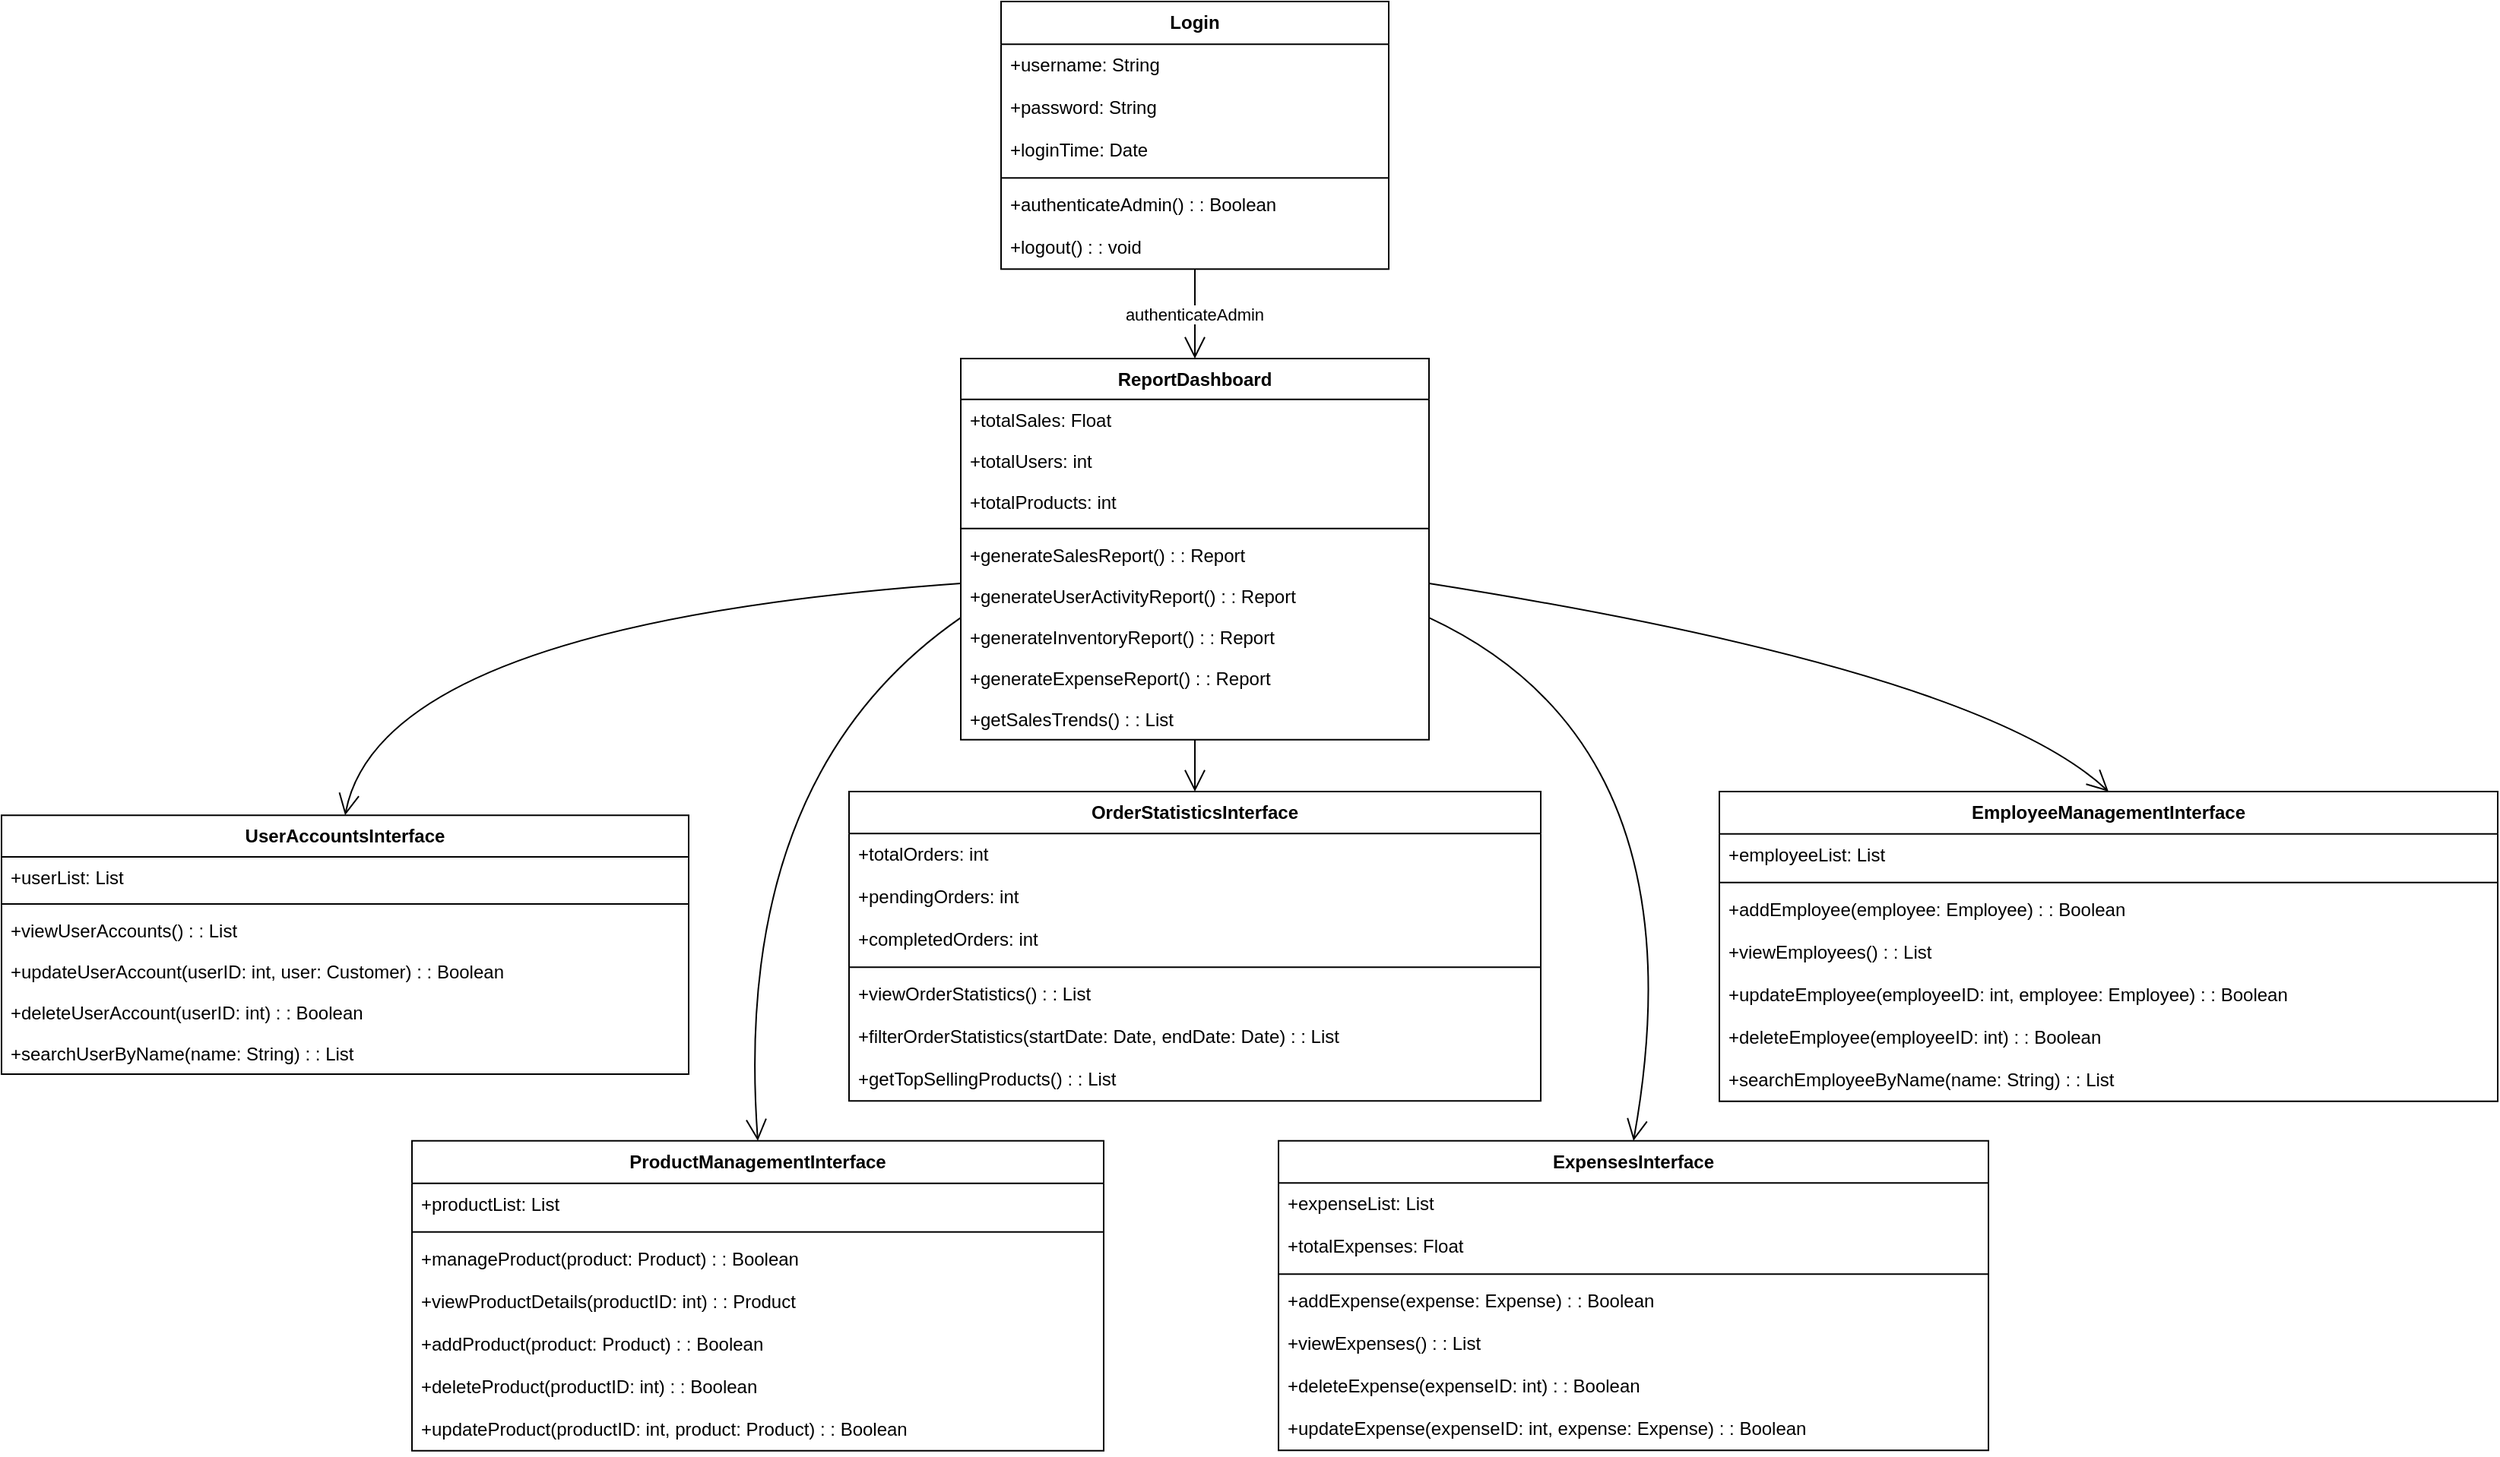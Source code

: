 <mxfile version="24.8.4">
  <diagram id="c8IJ6TOpfnzfEO6glHk2" name="Page-1">
    <mxGraphModel dx="2090" dy="1316" grid="1" gridSize="10" guides="1" tooltips="1" connect="1" arrows="1" fold="1" page="1" pageScale="1" pageWidth="850" pageHeight="1100" math="0" shadow="0">
      <root>
        <mxCell id="0" />
        <mxCell id="1" parent="0" />
        <mxCell id="0Z1u5iOxp4Hi1QhqtW_V-708" value="Login" style="swimlane;fontStyle=1;align=center;verticalAlign=top;childLayout=stackLayout;horizontal=1;startSize=28.1;horizontalStack=0;resizeParent=1;resizeParentMax=0;resizeLast=0;collapsible=0;marginBottom=0;" parent="1" vertex="1">
          <mxGeometry x="1607.5" y="450" width="255" height="176.1" as="geometry" />
        </mxCell>
        <mxCell id="0Z1u5iOxp4Hi1QhqtW_V-709" value="+username: String" style="text;strokeColor=none;fillColor=none;align=left;verticalAlign=top;spacingLeft=4;spacingRight=4;overflow=hidden;rotatable=0;points=[[0,0.5],[1,0.5]];portConstraint=eastwest;" parent="0Z1u5iOxp4Hi1QhqtW_V-708" vertex="1">
          <mxGeometry y="28.1" width="255" height="28" as="geometry" />
        </mxCell>
        <mxCell id="0Z1u5iOxp4Hi1QhqtW_V-710" value="+password: String" style="text;strokeColor=none;fillColor=none;align=left;verticalAlign=top;spacingLeft=4;spacingRight=4;overflow=hidden;rotatable=0;points=[[0,0.5],[1,0.5]];portConstraint=eastwest;" parent="0Z1u5iOxp4Hi1QhqtW_V-708" vertex="1">
          <mxGeometry y="56.1" width="255" height="28" as="geometry" />
        </mxCell>
        <mxCell id="0Z1u5iOxp4Hi1QhqtW_V-711" value="+loginTime: Date" style="text;strokeColor=none;fillColor=none;align=left;verticalAlign=top;spacingLeft=4;spacingRight=4;overflow=hidden;rotatable=0;points=[[0,0.5],[1,0.5]];portConstraint=eastwest;" parent="0Z1u5iOxp4Hi1QhqtW_V-708" vertex="1">
          <mxGeometry y="84.1" width="255" height="28" as="geometry" />
        </mxCell>
        <mxCell id="0Z1u5iOxp4Hi1QhqtW_V-712" style="line;strokeWidth=1;fillColor=none;align=left;verticalAlign=middle;spacingTop=-1;spacingLeft=3;spacingRight=3;rotatable=0;labelPosition=right;points=[];portConstraint=eastwest;strokeColor=inherit;" parent="0Z1u5iOxp4Hi1QhqtW_V-708" vertex="1">
          <mxGeometry y="112.1" width="255" height="8" as="geometry" />
        </mxCell>
        <mxCell id="0Z1u5iOxp4Hi1QhqtW_V-713" value="+authenticateAdmin() : : Boolean" style="text;strokeColor=none;fillColor=none;align=left;verticalAlign=top;spacingLeft=4;spacingRight=4;overflow=hidden;rotatable=0;points=[[0,0.5],[1,0.5]];portConstraint=eastwest;" parent="0Z1u5iOxp4Hi1QhqtW_V-708" vertex="1">
          <mxGeometry y="120.1" width="255" height="28" as="geometry" />
        </mxCell>
        <mxCell id="0Z1u5iOxp4Hi1QhqtW_V-714" value="+logout() : : void" style="text;strokeColor=none;fillColor=none;align=left;verticalAlign=top;spacingLeft=4;spacingRight=4;overflow=hidden;rotatable=0;points=[[0,0.5],[1,0.5]];portConstraint=eastwest;" parent="0Z1u5iOxp4Hi1QhqtW_V-708" vertex="1">
          <mxGeometry y="148.1" width="255" height="28" as="geometry" />
        </mxCell>
        <mxCell id="0Z1u5iOxp4Hi1QhqtW_V-715" value="ReportDashboard" style="swimlane;fontStyle=1;align=center;verticalAlign=top;childLayout=stackLayout;horizontal=1;startSize=26.867;horizontalStack=0;resizeParent=1;resizeParentMax=0;resizeLast=0;collapsible=0;marginBottom=0;" parent="1" vertex="1">
          <mxGeometry x="1581" y="685" width="308" height="250.867" as="geometry" />
        </mxCell>
        <mxCell id="0Z1u5iOxp4Hi1QhqtW_V-716" value="+totalSales: Float" style="text;strokeColor=none;fillColor=none;align=left;verticalAlign=top;spacingLeft=4;spacingRight=4;overflow=hidden;rotatable=0;points=[[0,0.5],[1,0.5]];portConstraint=eastwest;" parent="0Z1u5iOxp4Hi1QhqtW_V-715" vertex="1">
          <mxGeometry y="26.867" width="308" height="27" as="geometry" />
        </mxCell>
        <mxCell id="0Z1u5iOxp4Hi1QhqtW_V-717" value="+totalUsers: int" style="text;strokeColor=none;fillColor=none;align=left;verticalAlign=top;spacingLeft=4;spacingRight=4;overflow=hidden;rotatable=0;points=[[0,0.5],[1,0.5]];portConstraint=eastwest;" parent="0Z1u5iOxp4Hi1QhqtW_V-715" vertex="1">
          <mxGeometry y="53.867" width="308" height="27" as="geometry" />
        </mxCell>
        <mxCell id="0Z1u5iOxp4Hi1QhqtW_V-718" value="+totalProducts: int" style="text;strokeColor=none;fillColor=none;align=left;verticalAlign=top;spacingLeft=4;spacingRight=4;overflow=hidden;rotatable=0;points=[[0,0.5],[1,0.5]];portConstraint=eastwest;" parent="0Z1u5iOxp4Hi1QhqtW_V-715" vertex="1">
          <mxGeometry y="80.867" width="308" height="27" as="geometry" />
        </mxCell>
        <mxCell id="0Z1u5iOxp4Hi1QhqtW_V-719" style="line;strokeWidth=1;fillColor=none;align=left;verticalAlign=middle;spacingTop=-1;spacingLeft=3;spacingRight=3;rotatable=0;labelPosition=right;points=[];portConstraint=eastwest;strokeColor=inherit;" parent="0Z1u5iOxp4Hi1QhqtW_V-715" vertex="1">
          <mxGeometry y="107.867" width="308" height="8" as="geometry" />
        </mxCell>
        <mxCell id="0Z1u5iOxp4Hi1QhqtW_V-720" value="+generateSalesReport() : : Report" style="text;strokeColor=none;fillColor=none;align=left;verticalAlign=top;spacingLeft=4;spacingRight=4;overflow=hidden;rotatable=0;points=[[0,0.5],[1,0.5]];portConstraint=eastwest;" parent="0Z1u5iOxp4Hi1QhqtW_V-715" vertex="1">
          <mxGeometry y="115.867" width="308" height="27" as="geometry" />
        </mxCell>
        <mxCell id="0Z1u5iOxp4Hi1QhqtW_V-721" value="+generateUserActivityReport() : : Report" style="text;strokeColor=none;fillColor=none;align=left;verticalAlign=top;spacingLeft=4;spacingRight=4;overflow=hidden;rotatable=0;points=[[0,0.5],[1,0.5]];portConstraint=eastwest;" parent="0Z1u5iOxp4Hi1QhqtW_V-715" vertex="1">
          <mxGeometry y="142.867" width="308" height="27" as="geometry" />
        </mxCell>
        <mxCell id="0Z1u5iOxp4Hi1QhqtW_V-722" value="+generateInventoryReport() : : Report" style="text;strokeColor=none;fillColor=none;align=left;verticalAlign=top;spacingLeft=4;spacingRight=4;overflow=hidden;rotatable=0;points=[[0,0.5],[1,0.5]];portConstraint=eastwest;" parent="0Z1u5iOxp4Hi1QhqtW_V-715" vertex="1">
          <mxGeometry y="169.867" width="308" height="27" as="geometry" />
        </mxCell>
        <mxCell id="0Z1u5iOxp4Hi1QhqtW_V-723" value="+generateExpenseReport() : : Report" style="text;strokeColor=none;fillColor=none;align=left;verticalAlign=top;spacingLeft=4;spacingRight=4;overflow=hidden;rotatable=0;points=[[0,0.5],[1,0.5]];portConstraint=eastwest;" parent="0Z1u5iOxp4Hi1QhqtW_V-715" vertex="1">
          <mxGeometry y="196.867" width="308" height="27" as="geometry" />
        </mxCell>
        <mxCell id="0Z1u5iOxp4Hi1QhqtW_V-724" value="+getSalesTrends() : : List" style="text;strokeColor=none;fillColor=none;align=left;verticalAlign=top;spacingLeft=4;spacingRight=4;overflow=hidden;rotatable=0;points=[[0,0.5],[1,0.5]];portConstraint=eastwest;" parent="0Z1u5iOxp4Hi1QhqtW_V-715" vertex="1">
          <mxGeometry y="223.867" width="308" height="27" as="geometry" />
        </mxCell>
        <mxCell id="0Z1u5iOxp4Hi1QhqtW_V-725" value="UserAccountsInterface" style="swimlane;fontStyle=1;align=center;verticalAlign=top;childLayout=stackLayout;horizontal=1;startSize=27.325;horizontalStack=0;resizeParent=1;resizeParentMax=0;resizeLast=0;collapsible=0;marginBottom=0;" parent="1" vertex="1">
          <mxGeometry x="950" y="985.67" width="452" height="170.325" as="geometry" />
        </mxCell>
        <mxCell id="0Z1u5iOxp4Hi1QhqtW_V-726" value="+userList: List" style="text;strokeColor=none;fillColor=none;align=left;verticalAlign=top;spacingLeft=4;spacingRight=4;overflow=hidden;rotatable=0;points=[[0,0.5],[1,0.5]];portConstraint=eastwest;" parent="0Z1u5iOxp4Hi1QhqtW_V-725" vertex="1">
          <mxGeometry y="27.325" width="452" height="27" as="geometry" />
        </mxCell>
        <mxCell id="0Z1u5iOxp4Hi1QhqtW_V-728" style="line;strokeWidth=1;fillColor=none;align=left;verticalAlign=middle;spacingTop=-1;spacingLeft=3;spacingRight=3;rotatable=0;labelPosition=right;points=[];portConstraint=eastwest;strokeColor=inherit;" parent="0Z1u5iOxp4Hi1QhqtW_V-725" vertex="1">
          <mxGeometry y="54.325" width="452" height="8" as="geometry" />
        </mxCell>
        <mxCell id="0Z1u5iOxp4Hi1QhqtW_V-729" value="+viewUserAccounts() : : List" style="text;strokeColor=none;fillColor=none;align=left;verticalAlign=top;spacingLeft=4;spacingRight=4;overflow=hidden;rotatable=0;points=[[0,0.5],[1,0.5]];portConstraint=eastwest;" parent="0Z1u5iOxp4Hi1QhqtW_V-725" vertex="1">
          <mxGeometry y="62.325" width="452" height="27" as="geometry" />
        </mxCell>
        <mxCell id="0Z1u5iOxp4Hi1QhqtW_V-731" value="+updateUserAccount(userID: int, user: Customer) : : Boolean" style="text;strokeColor=none;fillColor=none;align=left;verticalAlign=top;spacingLeft=4;spacingRight=4;overflow=hidden;rotatable=0;points=[[0,0.5],[1,0.5]];portConstraint=eastwest;" parent="0Z1u5iOxp4Hi1QhqtW_V-725" vertex="1">
          <mxGeometry y="89.325" width="452" height="27" as="geometry" />
        </mxCell>
        <mxCell id="0Z1u5iOxp4Hi1QhqtW_V-732" value="+deleteUserAccount(userID: int) : : Boolean" style="text;strokeColor=none;fillColor=none;align=left;verticalAlign=top;spacingLeft=4;spacingRight=4;overflow=hidden;rotatable=0;points=[[0,0.5],[1,0.5]];portConstraint=eastwest;" parent="0Z1u5iOxp4Hi1QhqtW_V-725" vertex="1">
          <mxGeometry y="116.325" width="452" height="27" as="geometry" />
        </mxCell>
        <mxCell id="0Z1u5iOxp4Hi1QhqtW_V-733" value="+searchUserByName(name: String) : : List" style="text;strokeColor=none;fillColor=none;align=left;verticalAlign=top;spacingLeft=4;spacingRight=4;overflow=hidden;rotatable=0;points=[[0,0.5],[1,0.5]];portConstraint=eastwest;" parent="0Z1u5iOxp4Hi1QhqtW_V-725" vertex="1">
          <mxGeometry y="143.325" width="452" height="27" as="geometry" />
        </mxCell>
        <mxCell id="0Z1u5iOxp4Hi1QhqtW_V-734" value="ProductManagementInterface" style="swimlane;fontStyle=1;align=center;verticalAlign=top;childLayout=stackLayout;horizontal=1;startSize=27.914;horizontalStack=0;resizeParent=1;resizeParentMax=0;resizeLast=0;collapsible=0;marginBottom=0;" parent="1" vertex="1">
          <mxGeometry x="1220" y="1199.91" width="455" height="203.914" as="geometry" />
        </mxCell>
        <mxCell id="0Z1u5iOxp4Hi1QhqtW_V-735" value="+productList: List" style="text;strokeColor=none;fillColor=none;align=left;verticalAlign=top;spacingLeft=4;spacingRight=4;overflow=hidden;rotatable=0;points=[[0,0.5],[1,0.5]];portConstraint=eastwest;" parent="0Z1u5iOxp4Hi1QhqtW_V-734" vertex="1">
          <mxGeometry y="27.914" width="455" height="28" as="geometry" />
        </mxCell>
        <mxCell id="0Z1u5iOxp4Hi1QhqtW_V-736" style="line;strokeWidth=1;fillColor=none;align=left;verticalAlign=middle;spacingTop=-1;spacingLeft=3;spacingRight=3;rotatable=0;labelPosition=right;points=[];portConstraint=eastwest;strokeColor=inherit;" parent="0Z1u5iOxp4Hi1QhqtW_V-734" vertex="1">
          <mxGeometry y="55.914" width="455" height="8" as="geometry" />
        </mxCell>
        <mxCell id="0Z1u5iOxp4Hi1QhqtW_V-737" value="+manageProduct(product: Product) : : Boolean" style="text;strokeColor=none;fillColor=none;align=left;verticalAlign=top;spacingLeft=4;spacingRight=4;overflow=hidden;rotatable=0;points=[[0,0.5],[1,0.5]];portConstraint=eastwest;" parent="0Z1u5iOxp4Hi1QhqtW_V-734" vertex="1">
          <mxGeometry y="63.914" width="455" height="28" as="geometry" />
        </mxCell>
        <mxCell id="0Z1u5iOxp4Hi1QhqtW_V-738" value="+viewProductDetails(productID: int) : : Product" style="text;strokeColor=none;fillColor=none;align=left;verticalAlign=top;spacingLeft=4;spacingRight=4;overflow=hidden;rotatable=0;points=[[0,0.5],[1,0.5]];portConstraint=eastwest;" parent="0Z1u5iOxp4Hi1QhqtW_V-734" vertex="1">
          <mxGeometry y="91.914" width="455" height="28" as="geometry" />
        </mxCell>
        <mxCell id="0Z1u5iOxp4Hi1QhqtW_V-739" value="+addProduct(product: Product) : : Boolean" style="text;strokeColor=none;fillColor=none;align=left;verticalAlign=top;spacingLeft=4;spacingRight=4;overflow=hidden;rotatable=0;points=[[0,0.5],[1,0.5]];portConstraint=eastwest;" parent="0Z1u5iOxp4Hi1QhqtW_V-734" vertex="1">
          <mxGeometry y="119.914" width="455" height="28" as="geometry" />
        </mxCell>
        <mxCell id="0Z1u5iOxp4Hi1QhqtW_V-740" value="+deleteProduct(productID: int) : : Boolean" style="text;strokeColor=none;fillColor=none;align=left;verticalAlign=top;spacingLeft=4;spacingRight=4;overflow=hidden;rotatable=0;points=[[0,0.5],[1,0.5]];portConstraint=eastwest;" parent="0Z1u5iOxp4Hi1QhqtW_V-734" vertex="1">
          <mxGeometry y="147.914" width="455" height="28" as="geometry" />
        </mxCell>
        <mxCell id="0Z1u5iOxp4Hi1QhqtW_V-741" value="+updateProduct(productID: int, product: Product) : : Boolean" style="text;strokeColor=none;fillColor=none;align=left;verticalAlign=top;spacingLeft=4;spacingRight=4;overflow=hidden;rotatable=0;points=[[0,0.5],[1,0.5]];portConstraint=eastwest;" parent="0Z1u5iOxp4Hi1QhqtW_V-734" vertex="1">
          <mxGeometry y="175.914" width="455" height="28" as="geometry" />
        </mxCell>
        <mxCell id="0Z1u5iOxp4Hi1QhqtW_V-742" value="OrderStatisticsInterface" style="swimlane;fontStyle=1;align=center;verticalAlign=top;childLayout=stackLayout;horizontal=1;startSize=27.571;horizontalStack=0;resizeParent=1;resizeParentMax=0;resizeLast=0;collapsible=0;marginBottom=0;" parent="1" vertex="1">
          <mxGeometry x="1507.5" y="970" width="455" height="203.571" as="geometry" />
        </mxCell>
        <mxCell id="0Z1u5iOxp4Hi1QhqtW_V-743" value="+totalOrders: int" style="text;strokeColor=none;fillColor=none;align=left;verticalAlign=top;spacingLeft=4;spacingRight=4;overflow=hidden;rotatable=0;points=[[0,0.5],[1,0.5]];portConstraint=eastwest;" parent="0Z1u5iOxp4Hi1QhqtW_V-742" vertex="1">
          <mxGeometry y="27.571" width="455" height="28" as="geometry" />
        </mxCell>
        <mxCell id="0Z1u5iOxp4Hi1QhqtW_V-744" value="+pendingOrders: int" style="text;strokeColor=none;fillColor=none;align=left;verticalAlign=top;spacingLeft=4;spacingRight=4;overflow=hidden;rotatable=0;points=[[0,0.5],[1,0.5]];portConstraint=eastwest;" parent="0Z1u5iOxp4Hi1QhqtW_V-742" vertex="1">
          <mxGeometry y="55.571" width="455" height="28" as="geometry" />
        </mxCell>
        <mxCell id="0Z1u5iOxp4Hi1QhqtW_V-745" value="+completedOrders: int" style="text;strokeColor=none;fillColor=none;align=left;verticalAlign=top;spacingLeft=4;spacingRight=4;overflow=hidden;rotatable=0;points=[[0,0.5],[1,0.5]];portConstraint=eastwest;" parent="0Z1u5iOxp4Hi1QhqtW_V-742" vertex="1">
          <mxGeometry y="83.571" width="455" height="28" as="geometry" />
        </mxCell>
        <mxCell id="0Z1u5iOxp4Hi1QhqtW_V-746" style="line;strokeWidth=1;fillColor=none;align=left;verticalAlign=middle;spacingTop=-1;spacingLeft=3;spacingRight=3;rotatable=0;labelPosition=right;points=[];portConstraint=eastwest;strokeColor=inherit;" parent="0Z1u5iOxp4Hi1QhqtW_V-742" vertex="1">
          <mxGeometry y="111.571" width="455" height="8" as="geometry" />
        </mxCell>
        <mxCell id="0Z1u5iOxp4Hi1QhqtW_V-747" value="+viewOrderStatistics() : : List" style="text;strokeColor=none;fillColor=none;align=left;verticalAlign=top;spacingLeft=4;spacingRight=4;overflow=hidden;rotatable=0;points=[[0,0.5],[1,0.5]];portConstraint=eastwest;" parent="0Z1u5iOxp4Hi1QhqtW_V-742" vertex="1">
          <mxGeometry y="119.571" width="455" height="28" as="geometry" />
        </mxCell>
        <mxCell id="0Z1u5iOxp4Hi1QhqtW_V-748" value="+filterOrderStatistics(startDate: Date, endDate: Date) : : List" style="text;strokeColor=none;fillColor=none;align=left;verticalAlign=top;spacingLeft=4;spacingRight=4;overflow=hidden;rotatable=0;points=[[0,0.5],[1,0.5]];portConstraint=eastwest;" parent="0Z1u5iOxp4Hi1QhqtW_V-742" vertex="1">
          <mxGeometry y="147.571" width="455" height="28" as="geometry" />
        </mxCell>
        <mxCell id="0Z1u5iOxp4Hi1QhqtW_V-749" value="+getTopSellingProducts() : : List" style="text;strokeColor=none;fillColor=none;align=left;verticalAlign=top;spacingLeft=4;spacingRight=4;overflow=hidden;rotatable=0;points=[[0,0.5],[1,0.5]];portConstraint=eastwest;" parent="0Z1u5iOxp4Hi1QhqtW_V-742" vertex="1">
          <mxGeometry y="175.571" width="455" height="28" as="geometry" />
        </mxCell>
        <mxCell id="0Z1u5iOxp4Hi1QhqtW_V-750" value="ExpensesInterface" style="swimlane;fontStyle=1;align=center;verticalAlign=top;childLayout=stackLayout;horizontal=1;startSize=27.743;horizontalStack=0;resizeParent=1;resizeParentMax=0;resizeLast=0;collapsible=0;marginBottom=0;" parent="1" vertex="1">
          <mxGeometry x="1790" y="1199.91" width="467" height="203.743" as="geometry" />
        </mxCell>
        <mxCell id="0Z1u5iOxp4Hi1QhqtW_V-751" value="+expenseList: List" style="text;strokeColor=none;fillColor=none;align=left;verticalAlign=top;spacingLeft=4;spacingRight=4;overflow=hidden;rotatable=0;points=[[0,0.5],[1,0.5]];portConstraint=eastwest;" parent="0Z1u5iOxp4Hi1QhqtW_V-750" vertex="1">
          <mxGeometry y="27.743" width="467" height="28" as="geometry" />
        </mxCell>
        <mxCell id="0Z1u5iOxp4Hi1QhqtW_V-752" value="+totalExpenses: Float" style="text;strokeColor=none;fillColor=none;align=left;verticalAlign=top;spacingLeft=4;spacingRight=4;overflow=hidden;rotatable=0;points=[[0,0.5],[1,0.5]];portConstraint=eastwest;" parent="0Z1u5iOxp4Hi1QhqtW_V-750" vertex="1">
          <mxGeometry y="55.743" width="467" height="28" as="geometry" />
        </mxCell>
        <mxCell id="0Z1u5iOxp4Hi1QhqtW_V-753" style="line;strokeWidth=1;fillColor=none;align=left;verticalAlign=middle;spacingTop=-1;spacingLeft=3;spacingRight=3;rotatable=0;labelPosition=right;points=[];portConstraint=eastwest;strokeColor=inherit;" parent="0Z1u5iOxp4Hi1QhqtW_V-750" vertex="1">
          <mxGeometry y="83.743" width="467" height="8" as="geometry" />
        </mxCell>
        <mxCell id="0Z1u5iOxp4Hi1QhqtW_V-754" value="+addExpense(expense: Expense) : : Boolean" style="text;strokeColor=none;fillColor=none;align=left;verticalAlign=top;spacingLeft=4;spacingRight=4;overflow=hidden;rotatable=0;points=[[0,0.5],[1,0.5]];portConstraint=eastwest;" parent="0Z1u5iOxp4Hi1QhqtW_V-750" vertex="1">
          <mxGeometry y="91.743" width="467" height="28" as="geometry" />
        </mxCell>
        <mxCell id="0Z1u5iOxp4Hi1QhqtW_V-755" value="+viewExpenses() : : List" style="text;strokeColor=none;fillColor=none;align=left;verticalAlign=top;spacingLeft=4;spacingRight=4;overflow=hidden;rotatable=0;points=[[0,0.5],[1,0.5]];portConstraint=eastwest;" parent="0Z1u5iOxp4Hi1QhqtW_V-750" vertex="1">
          <mxGeometry y="119.743" width="467" height="28" as="geometry" />
        </mxCell>
        <mxCell id="0Z1u5iOxp4Hi1QhqtW_V-756" value="+deleteExpense(expenseID: int) : : Boolean" style="text;strokeColor=none;fillColor=none;align=left;verticalAlign=top;spacingLeft=4;spacingRight=4;overflow=hidden;rotatable=0;points=[[0,0.5],[1,0.5]];portConstraint=eastwest;" parent="0Z1u5iOxp4Hi1QhqtW_V-750" vertex="1">
          <mxGeometry y="147.743" width="467" height="28" as="geometry" />
        </mxCell>
        <mxCell id="0Z1u5iOxp4Hi1QhqtW_V-757" value="+updateExpense(expenseID: int, expense: Expense) : : Boolean" style="text;strokeColor=none;fillColor=none;align=left;verticalAlign=top;spacingLeft=4;spacingRight=4;overflow=hidden;rotatable=0;points=[[0,0.5],[1,0.5]];portConstraint=eastwest;" parent="0Z1u5iOxp4Hi1QhqtW_V-750" vertex="1">
          <mxGeometry y="175.743" width="467" height="28" as="geometry" />
        </mxCell>
        <mxCell id="0Z1u5iOxp4Hi1QhqtW_V-758" value="EmployeeManagementInterface" style="swimlane;fontStyle=1;align=center;verticalAlign=top;childLayout=stackLayout;horizontal=1;startSize=27.914;horizontalStack=0;resizeParent=1;resizeParentMax=0;resizeLast=0;collapsible=0;marginBottom=0;" parent="1" vertex="1">
          <mxGeometry x="2080" y="970" width="512" height="203.914" as="geometry" />
        </mxCell>
        <mxCell id="0Z1u5iOxp4Hi1QhqtW_V-759" value="+employeeList: List" style="text;strokeColor=none;fillColor=none;align=left;verticalAlign=top;spacingLeft=4;spacingRight=4;overflow=hidden;rotatable=0;points=[[0,0.5],[1,0.5]];portConstraint=eastwest;" parent="0Z1u5iOxp4Hi1QhqtW_V-758" vertex="1">
          <mxGeometry y="27.914" width="512" height="28" as="geometry" />
        </mxCell>
        <mxCell id="0Z1u5iOxp4Hi1QhqtW_V-760" style="line;strokeWidth=1;fillColor=none;align=left;verticalAlign=middle;spacingTop=-1;spacingLeft=3;spacingRight=3;rotatable=0;labelPosition=right;points=[];portConstraint=eastwest;strokeColor=inherit;" parent="0Z1u5iOxp4Hi1QhqtW_V-758" vertex="1">
          <mxGeometry y="55.914" width="512" height="8" as="geometry" />
        </mxCell>
        <mxCell id="0Z1u5iOxp4Hi1QhqtW_V-761" value="+addEmployee(employee: Employee) : : Boolean" style="text;strokeColor=none;fillColor=none;align=left;verticalAlign=top;spacingLeft=4;spacingRight=4;overflow=hidden;rotatable=0;points=[[0,0.5],[1,0.5]];portConstraint=eastwest;" parent="0Z1u5iOxp4Hi1QhqtW_V-758" vertex="1">
          <mxGeometry y="63.914" width="512" height="28" as="geometry" />
        </mxCell>
        <mxCell id="0Z1u5iOxp4Hi1QhqtW_V-762" value="+viewEmployees() : : List" style="text;strokeColor=none;fillColor=none;align=left;verticalAlign=top;spacingLeft=4;spacingRight=4;overflow=hidden;rotatable=0;points=[[0,0.5],[1,0.5]];portConstraint=eastwest;" parent="0Z1u5iOxp4Hi1QhqtW_V-758" vertex="1">
          <mxGeometry y="91.914" width="512" height="28" as="geometry" />
        </mxCell>
        <mxCell id="0Z1u5iOxp4Hi1QhqtW_V-763" value="+updateEmployee(employeeID: int, employee: Employee) : : Boolean" style="text;strokeColor=none;fillColor=none;align=left;verticalAlign=top;spacingLeft=4;spacingRight=4;overflow=hidden;rotatable=0;points=[[0,0.5],[1,0.5]];portConstraint=eastwest;" parent="0Z1u5iOxp4Hi1QhqtW_V-758" vertex="1">
          <mxGeometry y="119.914" width="512" height="28" as="geometry" />
        </mxCell>
        <mxCell id="0Z1u5iOxp4Hi1QhqtW_V-764" value="+deleteEmployee(employeeID: int) : : Boolean" style="text;strokeColor=none;fillColor=none;align=left;verticalAlign=top;spacingLeft=4;spacingRight=4;overflow=hidden;rotatable=0;points=[[0,0.5],[1,0.5]];portConstraint=eastwest;" parent="0Z1u5iOxp4Hi1QhqtW_V-758" vertex="1">
          <mxGeometry y="147.914" width="512" height="28" as="geometry" />
        </mxCell>
        <mxCell id="0Z1u5iOxp4Hi1QhqtW_V-765" value="+searchEmployeeByName(name: String) : : List" style="text;strokeColor=none;fillColor=none;align=left;verticalAlign=top;spacingLeft=4;spacingRight=4;overflow=hidden;rotatable=0;points=[[0,0.5],[1,0.5]];portConstraint=eastwest;" parent="0Z1u5iOxp4Hi1QhqtW_V-758" vertex="1">
          <mxGeometry y="175.914" width="512" height="28" as="geometry" />
        </mxCell>
        <mxCell id="0Z1u5iOxp4Hi1QhqtW_V-777" value="authenticateAdmin" style="curved=1;startArrow=none;endArrow=open;endSize=12;exitX=0.5;exitY=1;entryX=0.5;entryY=0;rounded=0;" parent="1" source="0Z1u5iOxp4Hi1QhqtW_V-708" target="0Z1u5iOxp4Hi1QhqtW_V-715" edge="1">
          <mxGeometry relative="1" as="geometry">
            <Array as="points" />
          </mxGeometry>
        </mxCell>
        <mxCell id="0Z1u5iOxp4Hi1QhqtW_V-778" value="" style="curved=1;startArrow=none;endArrow=open;endSize=12;exitX=0;exitY=0.59;entryX=0.5;entryY=0;rounded=0;" parent="1" source="0Z1u5iOxp4Hi1QhqtW_V-715" target="0Z1u5iOxp4Hi1QhqtW_V-725" edge="1">
          <mxGeometry relative="1" as="geometry">
            <Array as="points">
              <mxPoint x="1200" y="860" />
            </Array>
          </mxGeometry>
        </mxCell>
        <mxCell id="0Z1u5iOxp4Hi1QhqtW_V-779" value="" style="curved=1;startArrow=none;endArrow=open;endSize=12;exitX=0;exitY=0.68;entryX=0.5;entryY=0;rounded=0;" parent="1" source="0Z1u5iOxp4Hi1QhqtW_V-715" target="0Z1u5iOxp4Hi1QhqtW_V-734" edge="1">
          <mxGeometry relative="1" as="geometry">
            <Array as="points">
              <mxPoint x="1430" y="960" />
            </Array>
          </mxGeometry>
        </mxCell>
        <mxCell id="0Z1u5iOxp4Hi1QhqtW_V-780" value="" style="curved=1;startArrow=none;endArrow=open;endSize=12;exitX=0.5;exitY=1;entryX=0.5;entryY=0;rounded=0;" parent="1" source="0Z1u5iOxp4Hi1QhqtW_V-715" target="0Z1u5iOxp4Hi1QhqtW_V-742" edge="1">
          <mxGeometry relative="1" as="geometry">
            <Array as="points" />
          </mxGeometry>
        </mxCell>
        <mxCell id="0Z1u5iOxp4Hi1QhqtW_V-781" value="" style="curved=1;startArrow=none;endArrow=open;endSize=12;exitX=1;exitY=0.68;entryX=0.5;entryY=0;rounded=0;" parent="1" source="0Z1u5iOxp4Hi1QhqtW_V-715" target="0Z1u5iOxp4Hi1QhqtW_V-750" edge="1">
          <mxGeometry relative="1" as="geometry">
            <Array as="points">
              <mxPoint x="2070" y="940" />
            </Array>
          </mxGeometry>
        </mxCell>
        <mxCell id="0Z1u5iOxp4Hi1QhqtW_V-782" value="" style="curved=1;startArrow=none;endArrow=open;endSize=12;exitX=1;exitY=0.59;entryX=0.5;entryY=0;rounded=0;" parent="1" source="0Z1u5iOxp4Hi1QhqtW_V-715" target="0Z1u5iOxp4Hi1QhqtW_V-758" edge="1">
          <mxGeometry relative="1" as="geometry">
            <Array as="points">
              <mxPoint x="2250" y="890" />
            </Array>
          </mxGeometry>
        </mxCell>
      </root>
    </mxGraphModel>
  </diagram>
</mxfile>
